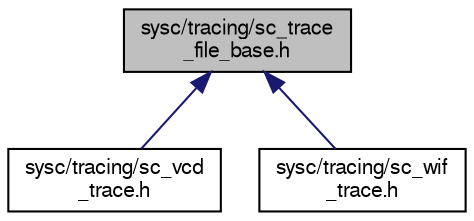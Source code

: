 digraph "sysc/tracing/sc_trace_file_base.h"
{
  edge [fontname="FreeSans",fontsize="10",labelfontname="FreeSans",labelfontsize="10"];
  node [fontname="FreeSans",fontsize="10",shape=record];
  Node30 [label="sysc/tracing/sc_trace\l_file_base.h",height=0.2,width=0.4,color="black", fillcolor="grey75", style="filled", fontcolor="black"];
  Node30 -> Node31 [dir="back",color="midnightblue",fontsize="10",style="solid",fontname="FreeSans"];
  Node31 [label="sysc/tracing/sc_vcd\l_trace.h",height=0.2,width=0.4,color="black", fillcolor="white", style="filled",URL="$a00350.html"];
  Node30 -> Node32 [dir="back",color="midnightblue",fontsize="10",style="solid",fontname="FreeSans"];
  Node32 [label="sysc/tracing/sc_wif\l_trace.h",height=0.2,width=0.4,color="black", fillcolor="white", style="filled",URL="$a00353.html"];
}
